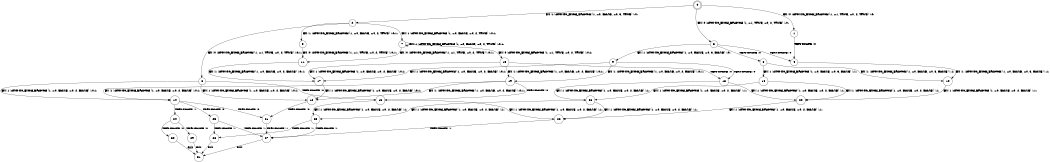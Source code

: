 digraph BCG {
size = "7, 10.5";
center = TRUE;
node [shape = circle];
0 [peripheries = 2];
0 -> 1 [label = "EX !0 !ATOMIC_EXCH_BRANCH (1, +1, TRUE, +0, 2, TRUE) !:0:"];
0 -> 2 [label = "EX !1 !ATOMIC_EXCH_BRANCH (1, +0, FALSE, +0, 3, TRUE) !:0:"];
0 -> 3 [label = "EX !0 !ATOMIC_EXCH_BRANCH (1, +1, TRUE, +0, 2, TRUE) !:0:"];
1 -> 4 [label = "TERMINATE !0"];
2 -> 5 [label = "EX !1 !ATOMIC_EXCH_BRANCH (1, +0, FALSE, +0, 2, TRUE) !:0:1:"];
2 -> 6 [label = "EX !0 !ATOMIC_EXCH_BRANCH (1, +1, TRUE, +0, 2, TRUE) !:0:1:"];
2 -> 7 [label = "EX !1 !ATOMIC_EXCH_BRANCH (1, +0, FALSE, +0, 2, TRUE) !:0:1:"];
3 -> 4 [label = "TERMINATE !0"];
3 -> 8 [label = "TERMINATE !0"];
3 -> 9 [label = "EX !1 !ATOMIC_EXCH_BRANCH (1, +0, FALSE, +0, 3, FALSE) !:0:"];
4 -> 10 [label = "EX !1 !ATOMIC_EXCH_BRANCH (1, +0, FALSE, +0, 3, FALSE) !:1:"];
5 -> 11 [label = "EX !0 !ATOMIC_EXCH_BRANCH (1, +1, TRUE, +0, 2, TRUE) !:0:1:"];
6 -> 12 [label = "EX !1 !ATOMIC_EXCH_BRANCH (1, +0, FALSE, +0, 2, FALSE) !:0:1:"];
6 -> 13 [label = "TERMINATE !0"];
6 -> 14 [label = "EX !1 !ATOMIC_EXCH_BRANCH (1, +0, FALSE, +0, 2, FALSE) !:0:1:"];
7 -> 11 [label = "EX !0 !ATOMIC_EXCH_BRANCH (1, +1, TRUE, +0, 2, TRUE) !:0:1:"];
7 -> 15 [label = "EX !0 !ATOMIC_EXCH_BRANCH (1, +1, TRUE, +0, 2, TRUE) !:0:1:"];
7 -> 7 [label = "EX !1 !ATOMIC_EXCH_BRANCH (1, +0, FALSE, +0, 2, TRUE) !:0:1:"];
8 -> 10 [label = "EX !1 !ATOMIC_EXCH_BRANCH (1, +0, FALSE, +0, 3, FALSE) !:1:"];
8 -> 16 [label = "EX !1 !ATOMIC_EXCH_BRANCH (1, +0, FALSE, +0, 3, FALSE) !:1:"];
9 -> 17 [label = "EX !1 !ATOMIC_EXCH_BRANCH (1, +0, FALSE, +0, 2, FALSE) !:0:1:"];
9 -> 18 [label = "TERMINATE !0"];
9 -> 19 [label = "EX !1 !ATOMIC_EXCH_BRANCH (1, +0, FALSE, +0, 2, FALSE) !:0:1:"];
10 -> 20 [label = "EX !1 !ATOMIC_EXCH_BRANCH (1, +0, FALSE, +0, 2, FALSE) !:1:"];
11 -> 17 [label = "EX !1 !ATOMIC_EXCH_BRANCH (1, +0, FALSE, +0, 2, FALSE) !:0:1:"];
12 -> 21 [label = "TERMINATE !0"];
13 -> 22 [label = "EX !1 !ATOMIC_EXCH_BRANCH (1, +0, FALSE, +0, 2, FALSE) !:1:"];
13 -> 23 [label = "EX !1 !ATOMIC_EXCH_BRANCH (1, +0, FALSE, +0, 2, FALSE) !:1:"];
14 -> 21 [label = "TERMINATE !0"];
14 -> 24 [label = "TERMINATE !1"];
14 -> 25 [label = "TERMINATE !0"];
15 -> 17 [label = "EX !1 !ATOMIC_EXCH_BRANCH (1, +0, FALSE, +0, 2, FALSE) !:0:1:"];
15 -> 18 [label = "TERMINATE !0"];
15 -> 19 [label = "EX !1 !ATOMIC_EXCH_BRANCH (1, +0, FALSE, +0, 2, FALSE) !:0:1:"];
16 -> 20 [label = "EX !1 !ATOMIC_EXCH_BRANCH (1, +0, FALSE, +0, 2, FALSE) !:1:"];
16 -> 26 [label = "EX !1 !ATOMIC_EXCH_BRANCH (1, +0, FALSE, +0, 2, FALSE) !:1:"];
17 -> 12 [label = "EX !1 !ATOMIC_EXCH_BRANCH (1, +0, FALSE, +0, 2, FALSE) !:0:1:"];
18 -> 20 [label = "EX !1 !ATOMIC_EXCH_BRANCH (1, +0, FALSE, +0, 2, FALSE) !:1:"];
18 -> 26 [label = "EX !1 !ATOMIC_EXCH_BRANCH (1, +0, FALSE, +0, 2, FALSE) !:1:"];
19 -> 12 [label = "EX !1 !ATOMIC_EXCH_BRANCH (1, +0, FALSE, +0, 2, FALSE) !:0:1:"];
19 -> 13 [label = "TERMINATE !0"];
19 -> 14 [label = "EX !1 !ATOMIC_EXCH_BRANCH (1, +0, FALSE, +0, 2, FALSE) !:0:1:"];
20 -> 22 [label = "EX !1 !ATOMIC_EXCH_BRANCH (1, +0, FALSE, +0, 2, FALSE) !:1:"];
21 -> 27 [label = "TERMINATE !1"];
22 -> 27 [label = "TERMINATE !1"];
23 -> 27 [label = "TERMINATE !1"];
23 -> 28 [label = "TERMINATE !1"];
24 -> 29 [label = "TERMINATE !0"];
24 -> 30 [label = "TERMINATE !0"];
25 -> 27 [label = "TERMINATE !1"];
25 -> 28 [label = "TERMINATE !1"];
26 -> 22 [label = "EX !1 !ATOMIC_EXCH_BRANCH (1, +0, FALSE, +0, 2, FALSE) !:1:"];
26 -> 23 [label = "EX !1 !ATOMIC_EXCH_BRANCH (1, +0, FALSE, +0, 2, FALSE) !:1:"];
27 -> 31 [label = "exit"];
28 -> 31 [label = "exit"];
29 -> 31 [label = "exit"];
30 -> 31 [label = "exit"];
}
